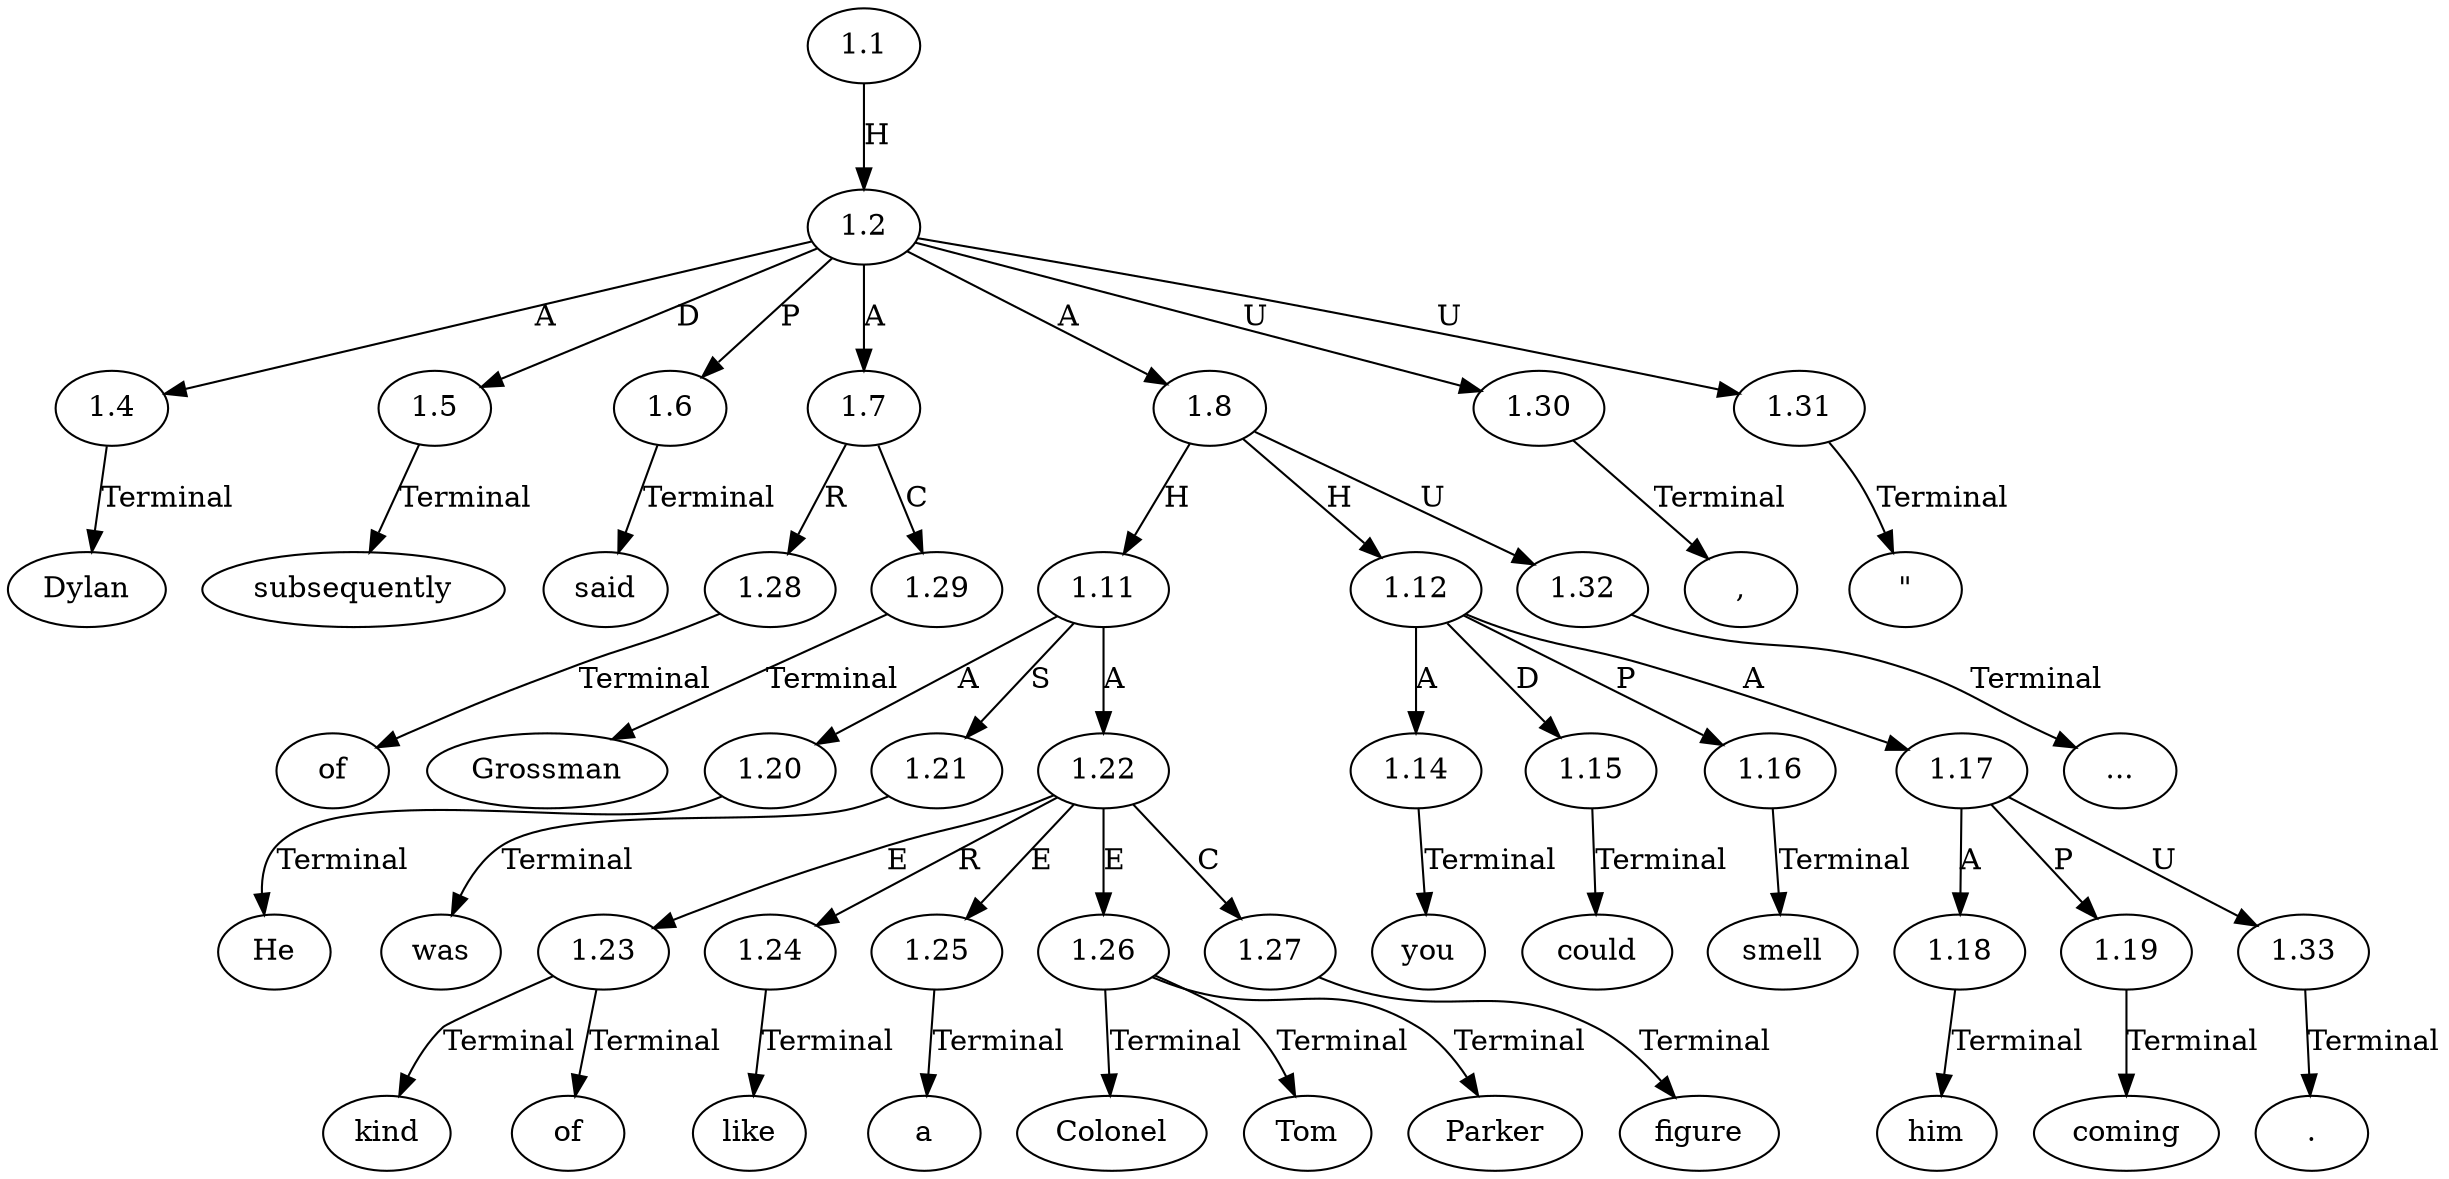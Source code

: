 // Graph
digraph {
	0.1 [label=Dylan ordering=out]
	0.10 [label=kind ordering=out]
	0.11 [label=of ordering=out]
	0.12 [label=like ordering=out]
	0.13 [label=a ordering=out]
	0.14 [label=Colonel ordering=out]
	0.15 [label=Tom ordering=out]
	0.16 [label=Parker ordering=out]
	0.17 [label=figure ordering=out]
	0.18 [label="..." ordering=out]
	0.19 [label=you ordering=out]
	0.2 [label=subsequently ordering=out]
	0.20 [label=could ordering=out]
	0.21 [label=smell ordering=out]
	0.22 [label=him ordering=out]
	0.23 [label=coming ordering=out]
	0.24 [label="." ordering=out]
	0.3 [label=said ordering=out]
	0.4 [label=of ordering=out]
	0.5 [label=Grossman ordering=out]
	0.6 [label="," ordering=out]
	0.7 [label="\"" ordering=out]
	0.8 [label=He ordering=out]
	0.9 [label=was ordering=out]
	1.1 [label=1.1 ordering=out]
	1.2 [label=1.2 ordering=out]
	1.4 [label=1.4 ordering=out]
	1.5 [label=1.5 ordering=out]
	1.6 [label=1.6 ordering=out]
	1.7 [label=1.7 ordering=out]
	1.8 [label=1.8 ordering=out]
	1.11 [label=1.11 ordering=out]
	1.12 [label=1.12 ordering=out]
	1.14 [label=1.14 ordering=out]
	1.15 [label=1.15 ordering=out]
	1.16 [label=1.16 ordering=out]
	1.17 [label=1.17 ordering=out]
	1.18 [label=1.18 ordering=out]
	1.19 [label=1.19 ordering=out]
	1.20 [label=1.20 ordering=out]
	1.21 [label=1.21 ordering=out]
	1.22 [label=1.22 ordering=out]
	1.23 [label=1.23 ordering=out]
	1.24 [label=1.24 ordering=out]
	1.25 [label=1.25 ordering=out]
	1.26 [label=1.26 ordering=out]
	1.27 [label=1.27 ordering=out]
	1.28 [label=1.28 ordering=out]
	1.29 [label=1.29 ordering=out]
	1.30 [label=1.30 ordering=out]
	1.31 [label=1.31 ordering=out]
	1.32 [label=1.32 ordering=out]
	1.33 [label=1.33 ordering=out]
	1.1 -> 1.2 [label=H ordering=out]
	1.2 -> 1.4 [label=A ordering=out]
	1.2 -> 1.5 [label=D ordering=out]
	1.2 -> 1.6 [label=P ordering=out]
	1.2 -> 1.7 [label=A ordering=out]
	1.2 -> 1.8 [label=A ordering=out]
	1.2 -> 1.30 [label=U ordering=out]
	1.2 -> 1.31 [label=U ordering=out]
	1.4 -> 0.1 [label=Terminal ordering=out]
	1.5 -> 0.2 [label=Terminal ordering=out]
	1.6 -> 0.3 [label=Terminal ordering=out]
	1.7 -> 1.28 [label=R ordering=out]
	1.7 -> 1.29 [label=C ordering=out]
	1.8 -> 1.11 [label=H ordering=out]
	1.8 -> 1.12 [label=H ordering=out]
	1.8 -> 1.32 [label=U ordering=out]
	1.11 -> 1.20 [label=A ordering=out]
	1.11 -> 1.21 [label=S ordering=out]
	1.11 -> 1.22 [label=A ordering=out]
	1.12 -> 1.14 [label=A ordering=out]
	1.12 -> 1.15 [label=D ordering=out]
	1.12 -> 1.16 [label=P ordering=out]
	1.12 -> 1.17 [label=A ordering=out]
	1.14 -> 0.19 [label=Terminal ordering=out]
	1.15 -> 0.20 [label=Terminal ordering=out]
	1.16 -> 0.21 [label=Terminal ordering=out]
	1.17 -> 1.18 [label=A ordering=out]
	1.17 -> 1.19 [label=P ordering=out]
	1.17 -> 1.33 [label=U ordering=out]
	1.18 -> 0.22 [label=Terminal ordering=out]
	1.19 -> 0.23 [label=Terminal ordering=out]
	1.20 -> 0.8 [label=Terminal ordering=out]
	1.21 -> 0.9 [label=Terminal ordering=out]
	1.22 -> 1.23 [label=E ordering=out]
	1.22 -> 1.24 [label=R ordering=out]
	1.22 -> 1.25 [label=E ordering=out]
	1.22 -> 1.26 [label=E ordering=out]
	1.22 -> 1.27 [label=C ordering=out]
	1.23 -> 0.10 [label=Terminal ordering=out]
	1.23 -> 0.11 [label=Terminal ordering=out]
	1.24 -> 0.12 [label=Terminal ordering=out]
	1.25 -> 0.13 [label=Terminal ordering=out]
	1.26 -> 0.14 [label=Terminal ordering=out]
	1.26 -> 0.15 [label=Terminal ordering=out]
	1.26 -> 0.16 [label=Terminal ordering=out]
	1.27 -> 0.17 [label=Terminal ordering=out]
	1.28 -> 0.4 [label=Terminal ordering=out]
	1.29 -> 0.5 [label=Terminal ordering=out]
	1.30 -> 0.6 [label=Terminal ordering=out]
	1.31 -> 0.7 [label=Terminal ordering=out]
	1.32 -> 0.18 [label=Terminal ordering=out]
	1.33 -> 0.24 [label=Terminal ordering=out]
}
